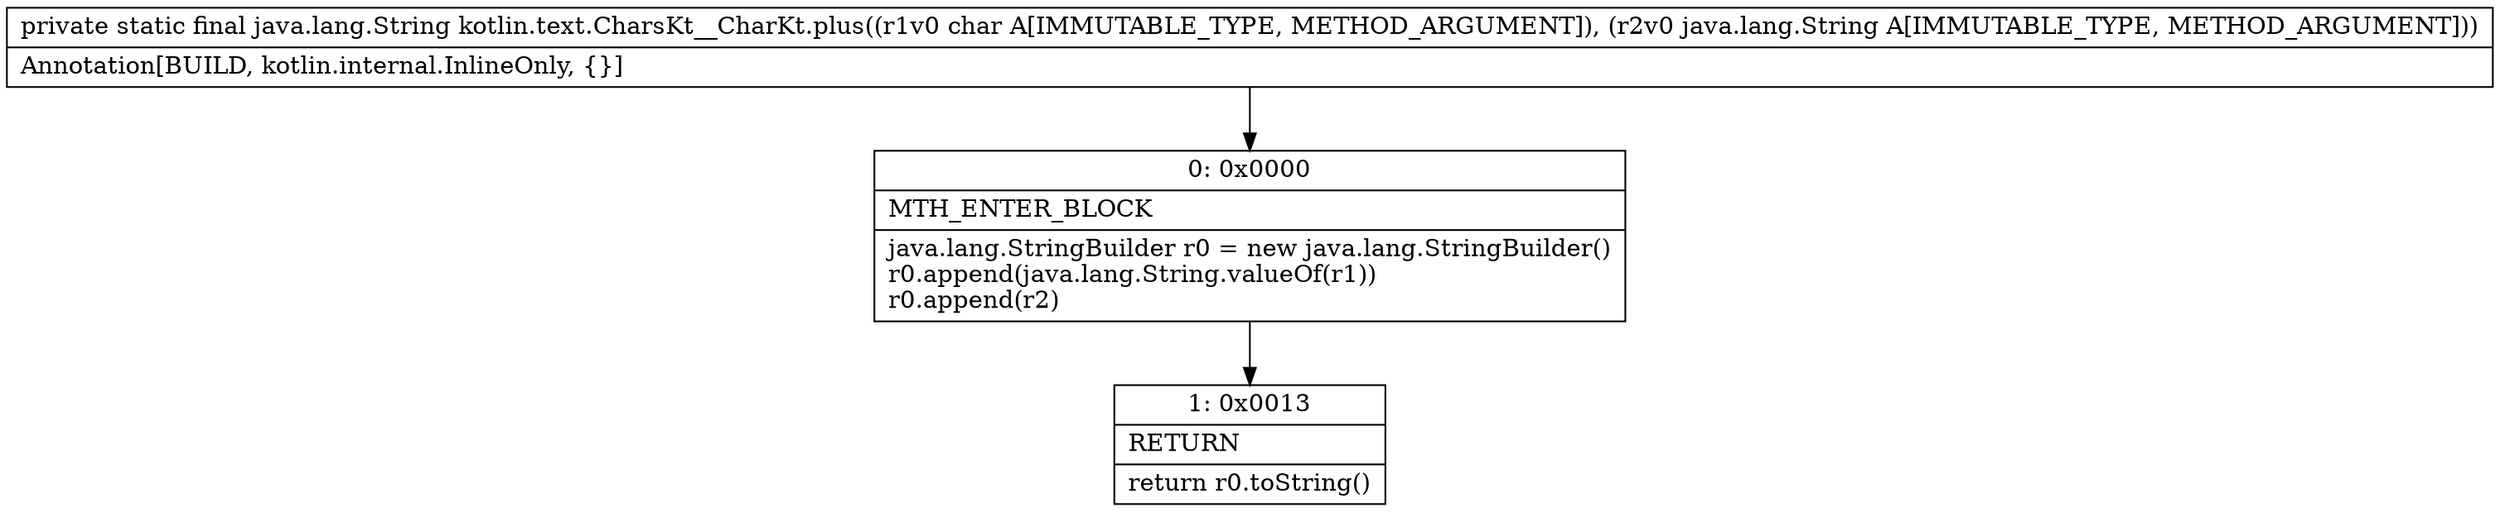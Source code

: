 digraph "CFG forkotlin.text.CharsKt__CharKt.plus(CLjava\/lang\/String;)Ljava\/lang\/String;" {
Node_0 [shape=record,label="{0\:\ 0x0000|MTH_ENTER_BLOCK\l|java.lang.StringBuilder r0 = new java.lang.StringBuilder()\lr0.append(java.lang.String.valueOf(r1))\lr0.append(r2)\l}"];
Node_1 [shape=record,label="{1\:\ 0x0013|RETURN\l|return r0.toString()\l}"];
MethodNode[shape=record,label="{private static final java.lang.String kotlin.text.CharsKt__CharKt.plus((r1v0 char A[IMMUTABLE_TYPE, METHOD_ARGUMENT]), (r2v0 java.lang.String A[IMMUTABLE_TYPE, METHOD_ARGUMENT]))  | Annotation[BUILD, kotlin.internal.InlineOnly, \{\}]\l}"];
MethodNode -> Node_0;
Node_0 -> Node_1;
}

